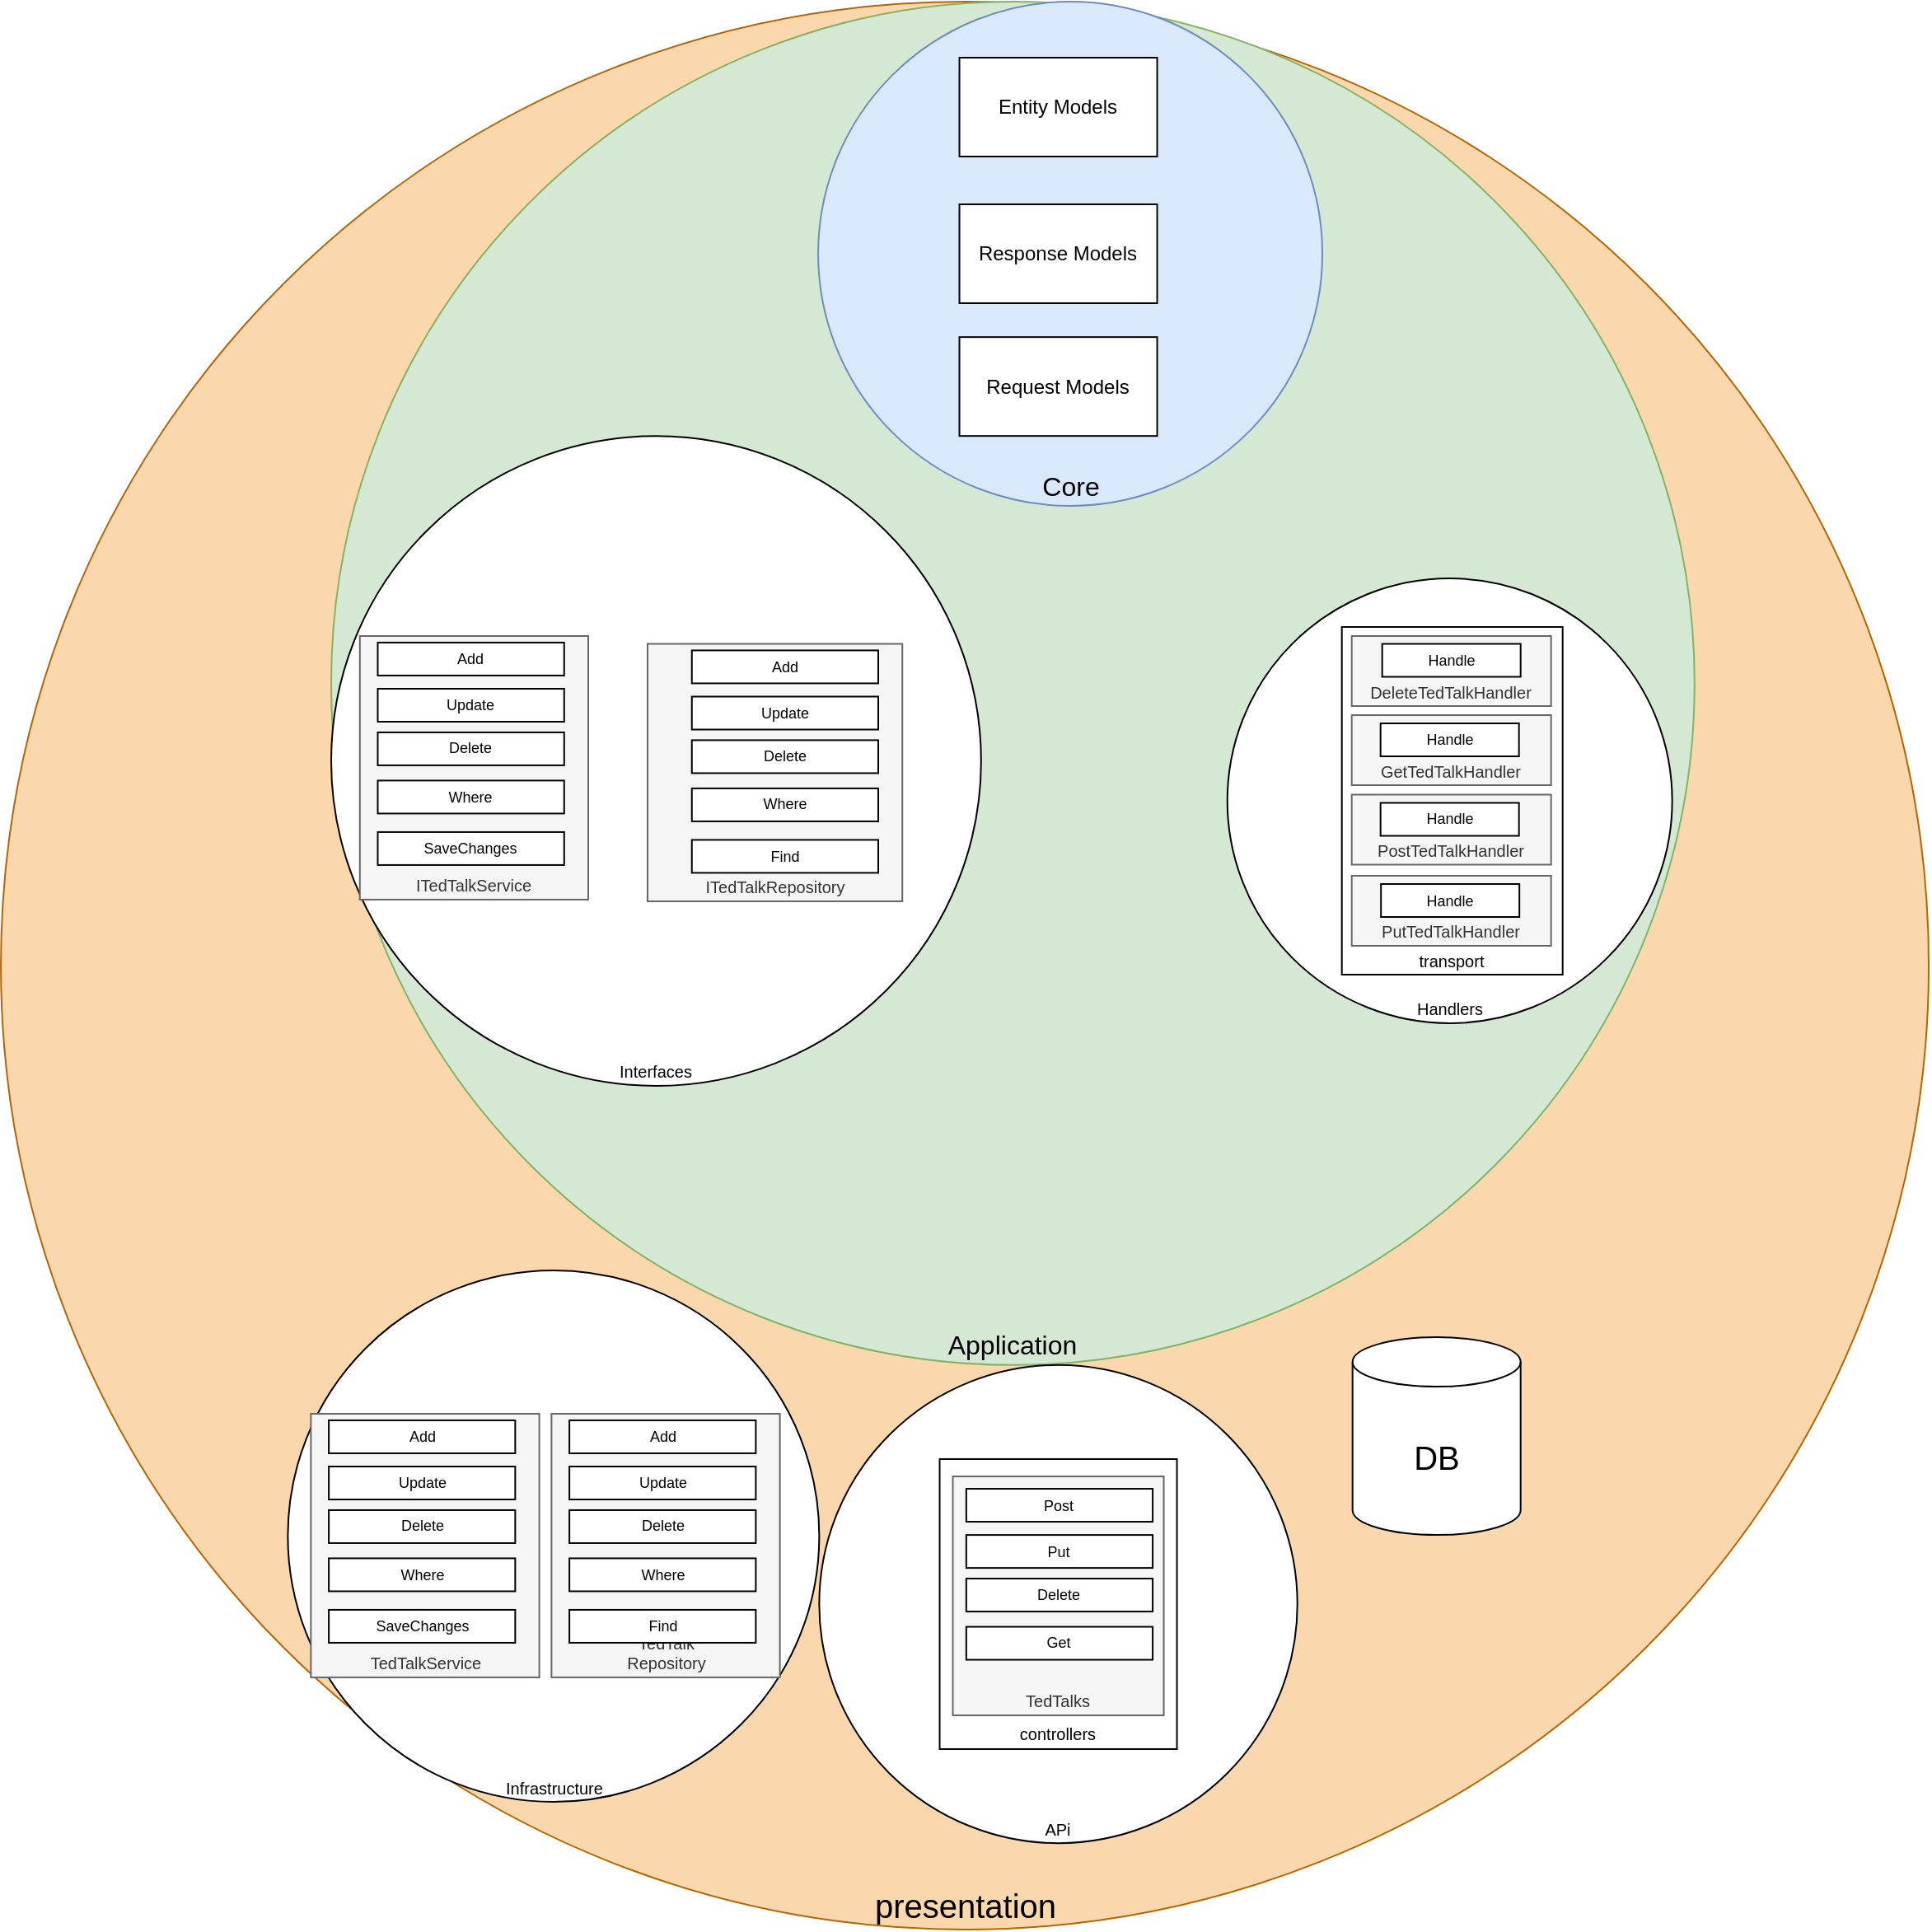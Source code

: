 <mxfile version="13.9.9" type="device"><diagram id="TfGbOv_UMa4I6N8sjqR_" name="Page-1"><mxGraphModel dx="1662" dy="822" grid="1" gridSize="16" guides="1" tooltips="1" connect="1" arrows="1" fold="1" page="1" pageScale="1" pageWidth="850" pageHeight="1100" math="0" shadow="0"><root><mxCell id="0"/><mxCell id="1" parent="0"/><mxCell id="3OH-KNmxhglguOYwB0hg-9" value="presentation" style="ellipse;whiteSpace=wrap;html=1;aspect=fixed;verticalAlign=bottom;fillColor=#fad7ac;strokeColor=#b46504;fontSize=20;" parent="1" vertex="1"><mxGeometry x="199.53" y="270" width="1170" height="1170" as="geometry"/></mxCell><mxCell id="3OH-KNmxhglguOYwB0hg-8" value="Application" style="ellipse;whiteSpace=wrap;html=1;aspect=fixed;verticalAlign=bottom;fillColor=#d5e8d4;strokeColor=#82b366;fontSize=16;" parent="1" vertex="1"><mxGeometry x="400" y="270" width="827.4" height="827.4" as="geometry"/></mxCell><mxCell id="3OH-KNmxhglguOYwB0hg-7" value="Core" style="ellipse;whiteSpace=wrap;html=1;aspect=fixed;verticalAlign=bottom;fillColor=#dae8fc;strokeColor=#6c8ebf;fontSize=16;" parent="1" vertex="1"><mxGeometry x="695.53" y="270" width="306" height="306" as="geometry"/></mxCell><mxCell id="3OH-KNmxhglguOYwB0hg-13" value="DB" style="shape=cylinder3;whiteSpace=wrap;html=1;boundedLbl=1;backgroundOutline=1;size=15;fontSize=20;" parent="1" vertex="1"><mxGeometry x="1019.84" y="1080.56" width="102" height="120" as="geometry"/></mxCell><mxCell id="3OH-KNmxhglguOYwB0hg-16" value="APi" style="ellipse;whiteSpace=wrap;html=1;aspect=fixed;fontSize=10;labelPosition=center;verticalLabelPosition=middle;align=center;verticalAlign=bottom;" parent="1" vertex="1"><mxGeometry x="696.18" y="1097.4" width="290.18" height="290.18" as="geometry"/></mxCell><mxCell id="3OH-KNmxhglguOYwB0hg-17" value="Handlers" style="ellipse;whiteSpace=wrap;html=1;aspect=fixed;fontSize=10;verticalAlign=bottom;" parent="1" vertex="1"><mxGeometry x="943.86" y="620.02" width="269.97" height="269.97" as="geometry"/></mxCell><mxCell id="3OH-KNmxhglguOYwB0hg-23" value="Infrastructure" style="ellipse;whiteSpace=wrap;html=1;aspect=fixed;fontSize=10;verticalAlign=bottom;" parent="1" vertex="1"><mxGeometry x="373.68" y="1040" width="322.5" height="322.5" as="geometry"/></mxCell><mxCell id="jUUvaj-92RG_FgV4tzUh-94" value="transport" style="rounded=0;whiteSpace=wrap;html=1;fontSize=10;verticalAlign=bottom;" parent="1" vertex="1"><mxGeometry x="1013.34" y="649.5" width="134" height="211" as="geometry"/></mxCell><mxCell id="jUUvaj-92RG_FgV4tzUh-95" value="PutTedTalkHandler" style="rounded=0;whiteSpace=wrap;html=1;fontSize=10;labelPosition=center;verticalLabelPosition=middle;align=center;verticalAlign=bottom;fillColor=#f5f5f5;strokeColor=#666666;fontColor=#333333;" parent="1" vertex="1"><mxGeometry x="1019.34" y="800.5" width="121" height="42.5" as="geometry"/></mxCell><mxCell id="jUUvaj-92RG_FgV4tzUh-96" value="Handle" style="rounded=0;whiteSpace=wrap;html=1;fontSize=9;" parent="1" vertex="1"><mxGeometry x="1037.09" y="805.5" width="84" height="20" as="geometry"/></mxCell><mxCell id="jUUvaj-92RG_FgV4tzUh-97" value="PostTedTalkHandler" style="rounded=0;whiteSpace=wrap;html=1;fontSize=10;labelPosition=center;verticalLabelPosition=middle;align=center;verticalAlign=bottom;fillColor=#f5f5f5;strokeColor=#666666;fontColor=#333333;" parent="1" vertex="1"><mxGeometry x="1019.34" y="751.25" width="121" height="42.5" as="geometry"/></mxCell><mxCell id="jUUvaj-92RG_FgV4tzUh-98" value="Handle" style="rounded=0;whiteSpace=wrap;html=1;fontSize=9;" parent="1" vertex="1"><mxGeometry x="1036.84" y="756.25" width="84" height="20" as="geometry"/></mxCell><mxCell id="jUUvaj-92RG_FgV4tzUh-99" value="GetTedTalkHandler" style="rounded=0;whiteSpace=wrap;html=1;fontSize=10;labelPosition=center;verticalLabelPosition=middle;align=center;verticalAlign=bottom;fillColor=#f5f5f5;strokeColor=#666666;fontColor=#333333;" parent="1" vertex="1"><mxGeometry x="1019.34" y="703" width="121" height="42.5" as="geometry"/></mxCell><mxCell id="jUUvaj-92RG_FgV4tzUh-100" value="Handle" style="rounded=0;whiteSpace=wrap;html=1;fontSize=9;" parent="1" vertex="1"><mxGeometry x="1036.84" y="708" width="84" height="20" as="geometry"/></mxCell><mxCell id="jUUvaj-92RG_FgV4tzUh-101" value="DeleteTedTalkHandler" style="rounded=0;whiteSpace=wrap;html=1;fontSize=10;labelPosition=center;verticalLabelPosition=middle;align=center;verticalAlign=bottom;fillColor=#f5f5f5;strokeColor=#666666;fontColor=#333333;" parent="1" vertex="1"><mxGeometry x="1019.34" y="655" width="121" height="42.5" as="geometry"/></mxCell><mxCell id="jUUvaj-92RG_FgV4tzUh-102" value="Handle" style="rounded=0;whiteSpace=wrap;html=1;fontSize=9;" parent="1" vertex="1"><mxGeometry x="1037.84" y="659.75" width="84" height="20" as="geometry"/></mxCell><mxCell id="jUUvaj-92RG_FgV4tzUh-134" value="controllers" style="rounded=0;whiteSpace=wrap;html=1;fontSize=10;verticalAlign=bottom;" parent="1" vertex="1"><mxGeometry x="769.27" y="1154.49" width="144" height="176" as="geometry"/></mxCell><mxCell id="jUUvaj-92RG_FgV4tzUh-142" value="TedTalks" style="rounded=0;whiteSpace=wrap;html=1;fontSize=10;labelPosition=center;verticalLabelPosition=middle;align=center;verticalAlign=bottom;fillColor=#f5f5f5;strokeColor=#666666;fontColor=#333333;" parent="1" vertex="1"><mxGeometry x="777.27" y="1165.02" width="128" height="145" as="geometry"/></mxCell><mxCell id="oGzTMLnqMvQj4wcDUPcv-3" value="&lt;span style=&quot;font-size: 10px&quot;&gt;Interfaces&lt;/span&gt;" style="ellipse;whiteSpace=wrap;html=1;aspect=fixed;verticalAlign=bottom;" parent="1" vertex="1"><mxGeometry x="400" y="533.58" width="394.42" height="394.42" as="geometry"/></mxCell><mxCell id="jUUvaj-92RG_FgV4tzUh-33" value="ITedTalkService" style="rounded=0;whiteSpace=wrap;html=1;fontSize=10;labelPosition=center;verticalLabelPosition=middle;align=center;verticalAlign=bottom;fillColor=#f5f5f5;strokeColor=#666666;fontColor=#333333;" parent="1" vertex="1"><mxGeometry x="417.38" y="655" width="138.62" height="159.96" as="geometry"/></mxCell><mxCell id="jUUvaj-92RG_FgV4tzUh-34" value="Add" style="rounded=0;whiteSpace=wrap;html=1;fontSize=9;" parent="1" vertex="1"><mxGeometry x="428.26" y="658.96" width="113.12" height="20" as="geometry"/></mxCell><mxCell id="jUUvaj-92RG_FgV4tzUh-35" value="Update" style="rounded=0;whiteSpace=wrap;html=1;fontSize=9;" parent="1" vertex="1"><mxGeometry x="428.26" y="687" width="113.12" height="20" as="geometry"/></mxCell><mxCell id="FlkxRsOqZQvmYt5_MTqN-5" value="Delete" style="rounded=0;whiteSpace=wrap;html=1;fontSize=9;" vertex="1" parent="1"><mxGeometry x="428.26" y="713.46" width="113.12" height="20" as="geometry"/></mxCell><mxCell id="FlkxRsOqZQvmYt5_MTqN-6" value="Where" style="rounded=0;whiteSpace=wrap;html=1;fontSize=9;" vertex="1" parent="1"><mxGeometry x="428.26" y="742.71" width="113.12" height="20" as="geometry"/></mxCell><mxCell id="FlkxRsOqZQvmYt5_MTqN-7" value="SaveChanges" style="rounded=0;whiteSpace=wrap;html=1;fontSize=9;" vertex="1" parent="1"><mxGeometry x="428.26" y="773.96" width="113.12" height="20" as="geometry"/></mxCell><mxCell id="FlkxRsOqZQvmYt5_MTqN-8" value="Post" style="rounded=0;whiteSpace=wrap;html=1;fontSize=9;" vertex="1" parent="1"><mxGeometry x="785.42" y="1172.52" width="113.12" height="20" as="geometry"/></mxCell><mxCell id="FlkxRsOqZQvmYt5_MTqN-9" value="Put" style="rounded=0;whiteSpace=wrap;html=1;fontSize=9;" vertex="1" parent="1"><mxGeometry x="785.42" y="1200.56" width="113.12" height="20" as="geometry"/></mxCell><mxCell id="FlkxRsOqZQvmYt5_MTqN-10" value="Delete" style="rounded=0;whiteSpace=wrap;html=1;fontSize=9;" vertex="1" parent="1"><mxGeometry x="785.42" y="1227.02" width="113.12" height="20" as="geometry"/></mxCell><mxCell id="FlkxRsOqZQvmYt5_MTqN-11" value="Get" style="rounded=0;whiteSpace=wrap;html=1;fontSize=9;" vertex="1" parent="1"><mxGeometry x="785.42" y="1256.27" width="113.12" height="20" as="geometry"/></mxCell><mxCell id="FlkxRsOqZQvmYt5_MTqN-12" value="TedTalkService" style="rounded=0;whiteSpace=wrap;html=1;fontSize=10;labelPosition=center;verticalLabelPosition=middle;align=center;verticalAlign=bottom;fillColor=#f5f5f5;strokeColor=#666666;fontColor=#333333;" vertex="1" parent="1"><mxGeometry x="387.68" y="1127.01" width="138.62" height="159.96" as="geometry"/></mxCell><mxCell id="FlkxRsOqZQvmYt5_MTqN-13" value="Add" style="rounded=0;whiteSpace=wrap;html=1;fontSize=9;" vertex="1" parent="1"><mxGeometry x="398.56" y="1130.97" width="113.12" height="20" as="geometry"/></mxCell><mxCell id="FlkxRsOqZQvmYt5_MTqN-14" value="Update" style="rounded=0;whiteSpace=wrap;html=1;fontSize=9;" vertex="1" parent="1"><mxGeometry x="398.56" y="1159.01" width="113.12" height="20" as="geometry"/></mxCell><mxCell id="FlkxRsOqZQvmYt5_MTqN-15" value="Delete" style="rounded=0;whiteSpace=wrap;html=1;fontSize=9;" vertex="1" parent="1"><mxGeometry x="398.56" y="1185.47" width="113.12" height="20" as="geometry"/></mxCell><mxCell id="FlkxRsOqZQvmYt5_MTqN-16" value="Where" style="rounded=0;whiteSpace=wrap;html=1;fontSize=9;" vertex="1" parent="1"><mxGeometry x="398.56" y="1214.72" width="113.12" height="20" as="geometry"/></mxCell><mxCell id="FlkxRsOqZQvmYt5_MTqN-17" value="SaveChanges" style="rounded=0;whiteSpace=wrap;html=1;fontSize=9;" vertex="1" parent="1"><mxGeometry x="398.56" y="1245.97" width="113.12" height="20" as="geometry"/></mxCell><mxCell id="FlkxRsOqZQvmYt5_MTqN-20" value="TedTalk&lt;br&gt;Repository" style="rounded=0;whiteSpace=wrap;html=1;fontSize=10;labelPosition=center;verticalLabelPosition=middle;align=center;verticalAlign=bottom;fillColor=#f5f5f5;strokeColor=#666666;fontColor=#333333;" vertex="1" parent="1"><mxGeometry x="533.68" y="1127.01" width="138.62" height="159.96" as="geometry"/></mxCell><mxCell id="FlkxRsOqZQvmYt5_MTqN-21" value="Add" style="rounded=0;whiteSpace=wrap;html=1;fontSize=9;" vertex="1" parent="1"><mxGeometry x="544.56" y="1130.97" width="113.12" height="20" as="geometry"/></mxCell><mxCell id="FlkxRsOqZQvmYt5_MTqN-22" value="Update" style="rounded=0;whiteSpace=wrap;html=1;fontSize=9;" vertex="1" parent="1"><mxGeometry x="544.56" y="1159.01" width="113.12" height="20" as="geometry"/></mxCell><mxCell id="FlkxRsOqZQvmYt5_MTqN-23" value="Delete" style="rounded=0;whiteSpace=wrap;html=1;fontSize=9;" vertex="1" parent="1"><mxGeometry x="544.56" y="1185.47" width="113.12" height="20" as="geometry"/></mxCell><mxCell id="FlkxRsOqZQvmYt5_MTqN-24" value="Where" style="rounded=0;whiteSpace=wrap;html=1;fontSize=9;" vertex="1" parent="1"><mxGeometry x="544.56" y="1214.72" width="113.12" height="20" as="geometry"/></mxCell><mxCell id="FlkxRsOqZQvmYt5_MTqN-25" value="Find" style="rounded=0;whiteSpace=wrap;html=1;fontSize=9;" vertex="1" parent="1"><mxGeometry x="544.56" y="1245.97" width="113.12" height="20" as="geometry"/></mxCell><mxCell id="FlkxRsOqZQvmYt5_MTqN-26" value="ITedTalkRepository" style="rounded=0;whiteSpace=wrap;html=1;fontSize=10;labelPosition=center;verticalLabelPosition=middle;align=center;verticalAlign=bottom;fillColor=#f5f5f5;strokeColor=#666666;fontColor=#333333;" vertex="1" parent="1"><mxGeometry x="592" y="659.75" width="154.62" height="156.25" as="geometry"/></mxCell><mxCell id="FlkxRsOqZQvmYt5_MTqN-27" value="Add" style="rounded=0;whiteSpace=wrap;html=1;fontSize=9;" vertex="1" parent="1"><mxGeometry x="618.88" y="663.71" width="113.12" height="20" as="geometry"/></mxCell><mxCell id="FlkxRsOqZQvmYt5_MTqN-28" value="Update" style="rounded=0;whiteSpace=wrap;html=1;fontSize=9;" vertex="1" parent="1"><mxGeometry x="618.88" y="691.75" width="113.12" height="20" as="geometry"/></mxCell><mxCell id="FlkxRsOqZQvmYt5_MTqN-29" value="Delete" style="rounded=0;whiteSpace=wrap;html=1;fontSize=9;" vertex="1" parent="1"><mxGeometry x="618.88" y="718.21" width="113.12" height="20" as="geometry"/></mxCell><mxCell id="FlkxRsOqZQvmYt5_MTqN-30" value="Where" style="rounded=0;whiteSpace=wrap;html=1;fontSize=9;" vertex="1" parent="1"><mxGeometry x="618.88" y="747.46" width="113.12" height="20" as="geometry"/></mxCell><mxCell id="FlkxRsOqZQvmYt5_MTqN-31" value="Find" style="rounded=0;whiteSpace=wrap;html=1;fontSize=9;" vertex="1" parent="1"><mxGeometry x="618.88" y="778.71" width="113.12" height="20" as="geometry"/></mxCell><mxCell id="FlkxRsOqZQvmYt5_MTqN-34" value="Request Models" style="rounded=0;whiteSpace=wrap;html=1;" vertex="1" parent="1"><mxGeometry x="781.27" y="473.58" width="120" height="60" as="geometry"/></mxCell><mxCell id="FlkxRsOqZQvmYt5_MTqN-35" value="Response Models" style="rounded=0;whiteSpace=wrap;html=1;" vertex="1" parent="1"><mxGeometry x="781.27" y="393" width="120" height="60" as="geometry"/></mxCell><mxCell id="FlkxRsOqZQvmYt5_MTqN-36" value="Entity Models" style="rounded=0;whiteSpace=wrap;html=1;" vertex="1" parent="1"><mxGeometry x="781.27" y="304" width="120" height="60" as="geometry"/></mxCell></root></mxGraphModel></diagram></mxfile>